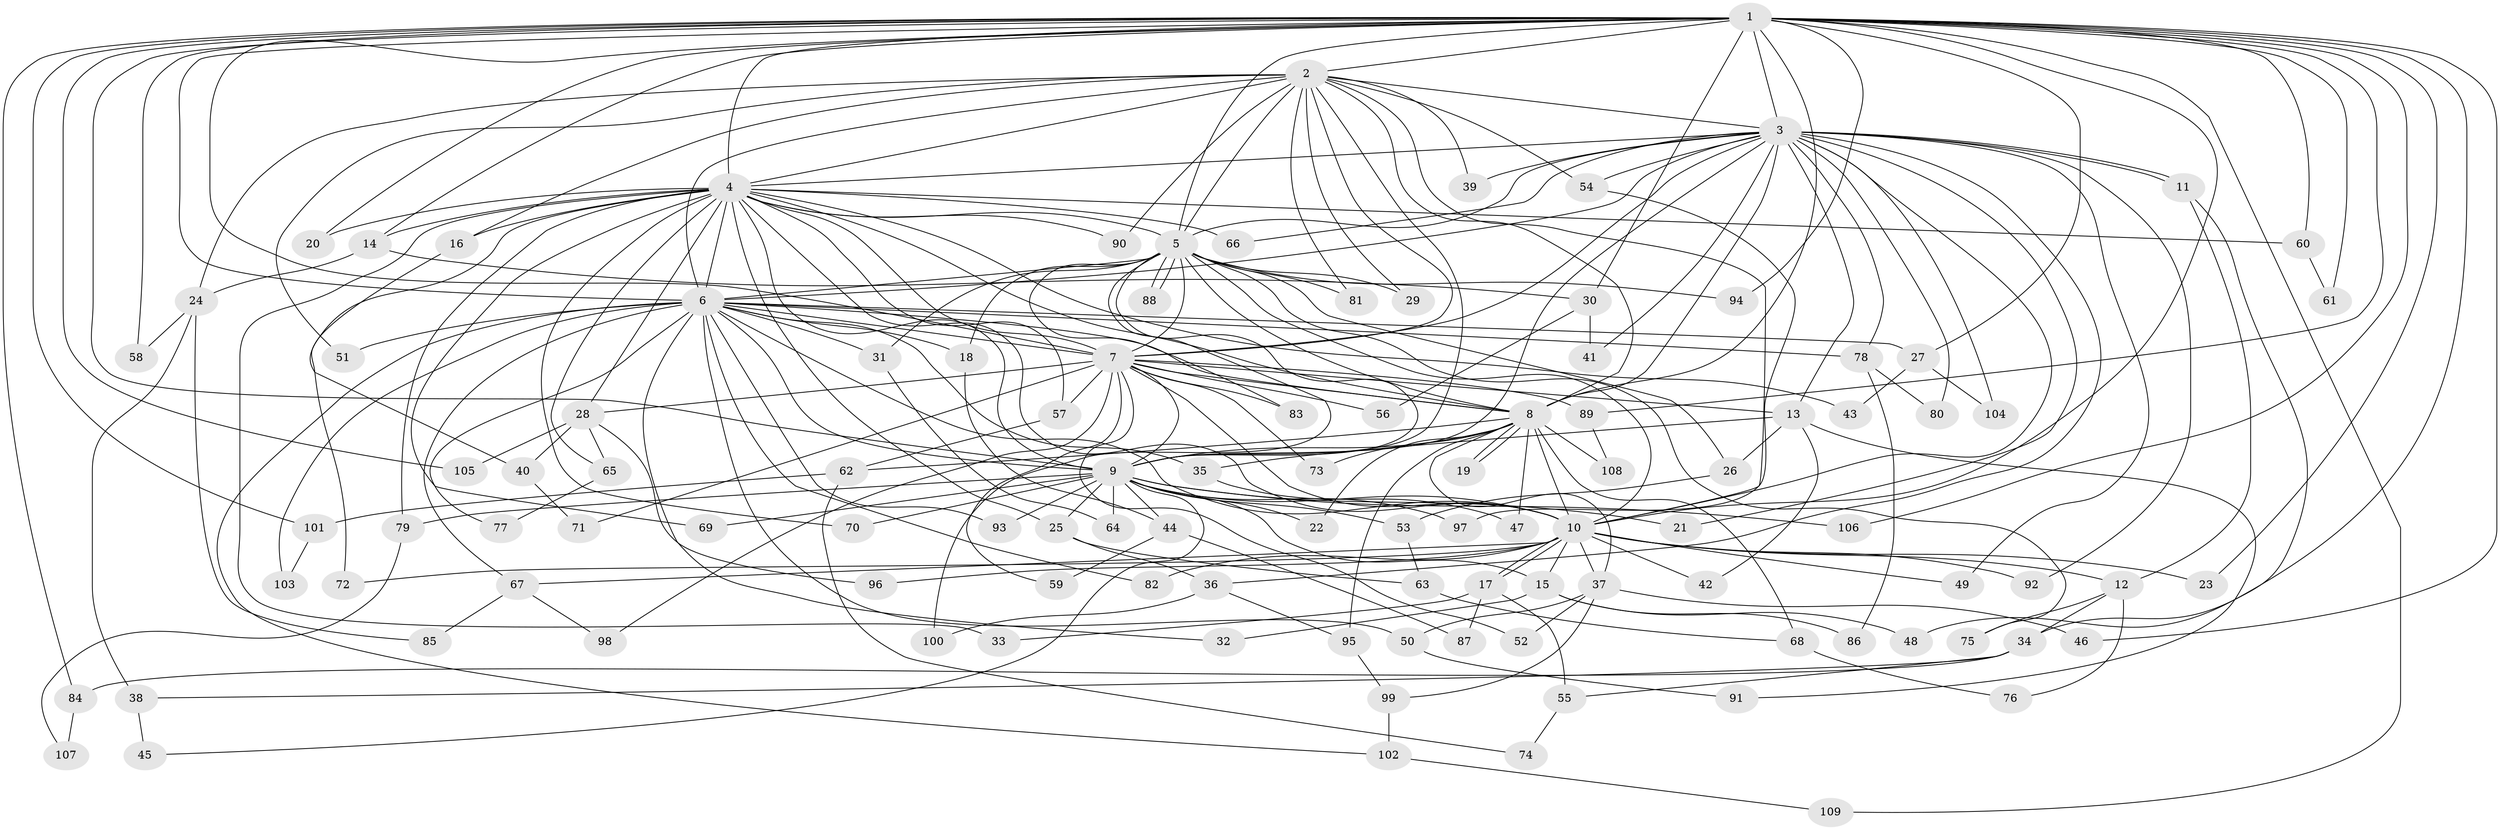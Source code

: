 // Generated by graph-tools (version 1.1) at 2025/11/02/27/25 16:11:05]
// undirected, 109 vertices, 243 edges
graph export_dot {
graph [start="1"]
  node [color=gray90,style=filled];
  1;
  2;
  3;
  4;
  5;
  6;
  7;
  8;
  9;
  10;
  11;
  12;
  13;
  14;
  15;
  16;
  17;
  18;
  19;
  20;
  21;
  22;
  23;
  24;
  25;
  26;
  27;
  28;
  29;
  30;
  31;
  32;
  33;
  34;
  35;
  36;
  37;
  38;
  39;
  40;
  41;
  42;
  43;
  44;
  45;
  46;
  47;
  48;
  49;
  50;
  51;
  52;
  53;
  54;
  55;
  56;
  57;
  58;
  59;
  60;
  61;
  62;
  63;
  64;
  65;
  66;
  67;
  68;
  69;
  70;
  71;
  72;
  73;
  74;
  75;
  76;
  77;
  78;
  79;
  80;
  81;
  82;
  83;
  84;
  85;
  86;
  87;
  88;
  89;
  90;
  91;
  92;
  93;
  94;
  95;
  96;
  97;
  98;
  99;
  100;
  101;
  102;
  103;
  104;
  105;
  106;
  107;
  108;
  109;
  1 -- 2;
  1 -- 3;
  1 -- 4;
  1 -- 5;
  1 -- 6;
  1 -- 7;
  1 -- 8;
  1 -- 9;
  1 -- 10;
  1 -- 14;
  1 -- 20;
  1 -- 23;
  1 -- 27;
  1 -- 30;
  1 -- 46;
  1 -- 48;
  1 -- 58;
  1 -- 60;
  1 -- 61;
  1 -- 84;
  1 -- 89;
  1 -- 94;
  1 -- 101;
  1 -- 105;
  1 -- 106;
  1 -- 109;
  2 -- 3;
  2 -- 4;
  2 -- 5;
  2 -- 6;
  2 -- 7;
  2 -- 8;
  2 -- 9;
  2 -- 10;
  2 -- 16;
  2 -- 24;
  2 -- 29;
  2 -- 39;
  2 -- 51;
  2 -- 54;
  2 -- 81;
  2 -- 90;
  3 -- 4;
  3 -- 5;
  3 -- 6;
  3 -- 7;
  3 -- 8;
  3 -- 9;
  3 -- 10;
  3 -- 11;
  3 -- 11;
  3 -- 13;
  3 -- 21;
  3 -- 36;
  3 -- 39;
  3 -- 41;
  3 -- 49;
  3 -- 54;
  3 -- 66;
  3 -- 78;
  3 -- 80;
  3 -- 92;
  3 -- 104;
  4 -- 5;
  4 -- 6;
  4 -- 7;
  4 -- 8;
  4 -- 9;
  4 -- 10;
  4 -- 14;
  4 -- 16;
  4 -- 20;
  4 -- 25;
  4 -- 28;
  4 -- 33;
  4 -- 43;
  4 -- 57;
  4 -- 60;
  4 -- 65;
  4 -- 66;
  4 -- 69;
  4 -- 70;
  4 -- 72;
  4 -- 79;
  4 -- 90;
  5 -- 6;
  5 -- 7;
  5 -- 8;
  5 -- 9;
  5 -- 10;
  5 -- 18;
  5 -- 26;
  5 -- 29;
  5 -- 31;
  5 -- 75;
  5 -- 81;
  5 -- 83;
  5 -- 88;
  5 -- 88;
  5 -- 94;
  5 -- 100;
  6 -- 7;
  6 -- 8;
  6 -- 9;
  6 -- 10;
  6 -- 18;
  6 -- 27;
  6 -- 31;
  6 -- 32;
  6 -- 35;
  6 -- 50;
  6 -- 51;
  6 -- 67;
  6 -- 77;
  6 -- 78;
  6 -- 82;
  6 -- 93;
  6 -- 102;
  6 -- 103;
  7 -- 8;
  7 -- 9;
  7 -- 10;
  7 -- 13;
  7 -- 28;
  7 -- 52;
  7 -- 56;
  7 -- 57;
  7 -- 59;
  7 -- 71;
  7 -- 73;
  7 -- 83;
  7 -- 89;
  7 -- 98;
  8 -- 9;
  8 -- 10;
  8 -- 19;
  8 -- 19;
  8 -- 22;
  8 -- 37;
  8 -- 47;
  8 -- 62;
  8 -- 68;
  8 -- 73;
  8 -- 95;
  8 -- 108;
  9 -- 10;
  9 -- 15;
  9 -- 21;
  9 -- 22;
  9 -- 25;
  9 -- 44;
  9 -- 45;
  9 -- 53;
  9 -- 64;
  9 -- 69;
  9 -- 70;
  9 -- 79;
  9 -- 93;
  9 -- 97;
  9 -- 106;
  10 -- 12;
  10 -- 15;
  10 -- 17;
  10 -- 17;
  10 -- 23;
  10 -- 37;
  10 -- 42;
  10 -- 49;
  10 -- 67;
  10 -- 72;
  10 -- 82;
  10 -- 92;
  10 -- 96;
  11 -- 12;
  11 -- 34;
  12 -- 34;
  12 -- 75;
  12 -- 76;
  13 -- 26;
  13 -- 35;
  13 -- 42;
  13 -- 91;
  14 -- 24;
  14 -- 30;
  15 -- 32;
  15 -- 48;
  15 -- 86;
  16 -- 40;
  17 -- 33;
  17 -- 55;
  17 -- 87;
  18 -- 44;
  24 -- 38;
  24 -- 58;
  24 -- 85;
  25 -- 36;
  25 -- 63;
  26 -- 53;
  27 -- 43;
  27 -- 104;
  28 -- 40;
  28 -- 65;
  28 -- 96;
  28 -- 105;
  30 -- 41;
  30 -- 56;
  31 -- 64;
  34 -- 38;
  34 -- 55;
  34 -- 84;
  35 -- 47;
  36 -- 95;
  36 -- 100;
  37 -- 46;
  37 -- 50;
  37 -- 52;
  37 -- 99;
  38 -- 45;
  40 -- 71;
  44 -- 59;
  44 -- 87;
  50 -- 91;
  53 -- 63;
  54 -- 97;
  55 -- 74;
  57 -- 62;
  60 -- 61;
  62 -- 74;
  62 -- 101;
  63 -- 68;
  65 -- 77;
  67 -- 85;
  67 -- 98;
  68 -- 76;
  78 -- 80;
  78 -- 86;
  79 -- 107;
  84 -- 107;
  89 -- 108;
  95 -- 99;
  99 -- 102;
  101 -- 103;
  102 -- 109;
}
